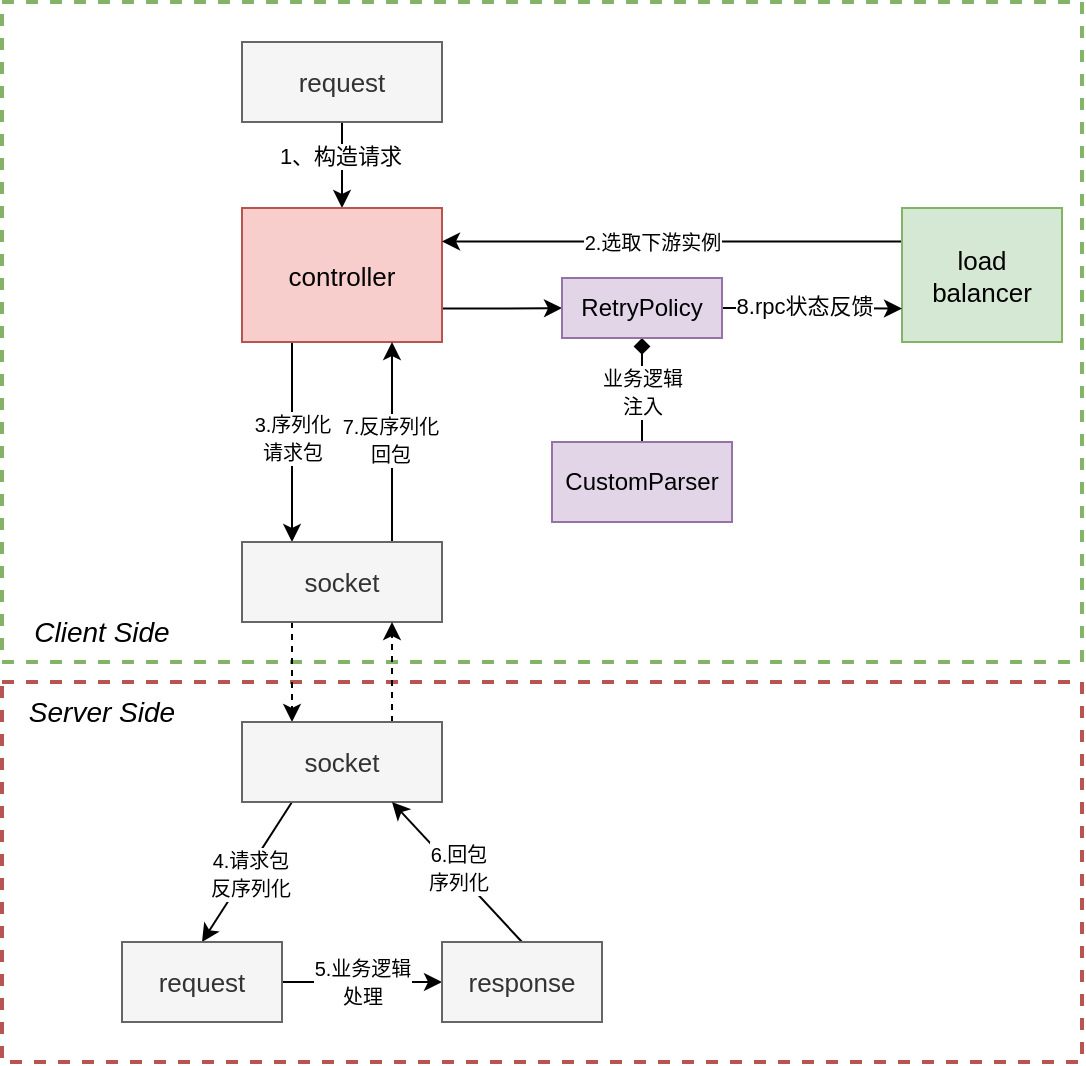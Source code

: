 <mxfile version="21.6.9" type="github" pages="2">
  <diagram name="第 1 页" id="UX-zpANu9l02L_2xd9A8">
    <mxGraphModel dx="954" dy="642" grid="1" gridSize="10" guides="1" tooltips="1" connect="1" arrows="1" fold="1" page="1" pageScale="1" pageWidth="827" pageHeight="1169" math="0" shadow="0">
      <root>
        <mxCell id="0" />
        <mxCell id="1" parent="0" />
        <mxCell id="RqWzHBCH_PlmUvWqNskz-40" value="" style="rounded=0;whiteSpace=wrap;html=1;fontSize=14;fillColor=none;dashed=1;strokeWidth=2;strokeColor=#82b366;" vertex="1" parent="1">
          <mxGeometry x="240" y="150" width="540" height="330" as="geometry" />
        </mxCell>
        <mxCell id="RqWzHBCH_PlmUvWqNskz-41" value="" style="rounded=0;whiteSpace=wrap;html=1;fontSize=14;fillColor=none;dashed=1;strokeWidth=2;strokeColor=#b85450;" vertex="1" parent="1">
          <mxGeometry x="240" y="490" width="540" height="190" as="geometry" />
        </mxCell>
        <mxCell id="RqWzHBCH_PlmUvWqNskz-42" value="" style="edgeStyle=orthogonalEdgeStyle;rounded=0;orthogonalLoop=1;jettySize=auto;html=1;" edge="1" parent="1" source="RqWzHBCH_PlmUvWqNskz-44" target="RqWzHBCH_PlmUvWqNskz-48">
          <mxGeometry relative="1" as="geometry" />
        </mxCell>
        <mxCell id="RqWzHBCH_PlmUvWqNskz-43" value="1、构造请求" style="edgeLabel;html=1;align=center;verticalAlign=middle;resizable=0;points=[];" vertex="1" connectable="0" parent="RqWzHBCH_PlmUvWqNskz-42">
          <mxGeometry x="-0.211" y="-1" relative="1" as="geometry">
            <mxPoint as="offset" />
          </mxGeometry>
        </mxCell>
        <mxCell id="RqWzHBCH_PlmUvWqNskz-44" value="&lt;font style=&quot;font-size: 13px;&quot;&gt;request&lt;/font&gt;" style="rounded=0;whiteSpace=wrap;html=1;fillColor=#f5f5f5;fontColor=#333333;strokeColor=#666666;" vertex="1" parent="1">
          <mxGeometry x="360" y="170" width="100" height="40" as="geometry" />
        </mxCell>
        <mxCell id="RqWzHBCH_PlmUvWqNskz-45" style="edgeStyle=orthogonalEdgeStyle;rounded=0;orthogonalLoop=1;jettySize=auto;html=1;exitX=0.25;exitY=1;exitDx=0;exitDy=0;entryX=0.25;entryY=0;entryDx=0;entryDy=0;" edge="1" parent="1" source="RqWzHBCH_PlmUvWqNskz-48" target="RqWzHBCH_PlmUvWqNskz-52">
          <mxGeometry relative="1" as="geometry" />
        </mxCell>
        <mxCell id="RqWzHBCH_PlmUvWqNskz-46" value="&lt;font style=&quot;font-size: 10px;&quot;&gt;3.序列化&lt;br&gt;请求包&lt;/font&gt;" style="edgeLabel;html=1;align=center;verticalAlign=middle;resizable=0;points=[];" vertex="1" connectable="0" parent="RqWzHBCH_PlmUvWqNskz-45">
          <mxGeometry x="-0.048" relative="1" as="geometry">
            <mxPoint as="offset" />
          </mxGeometry>
        </mxCell>
        <mxCell id="RqWzHBCH_PlmUvWqNskz-47" style="edgeStyle=orthogonalEdgeStyle;rounded=0;orthogonalLoop=1;jettySize=auto;html=1;exitX=1;exitY=0.75;exitDx=0;exitDy=0;entryX=0;entryY=0.5;entryDx=0;entryDy=0;" edge="1" parent="1" source="RqWzHBCH_PlmUvWqNskz-48" target="RqWzHBCH_PlmUvWqNskz-66">
          <mxGeometry relative="1" as="geometry" />
        </mxCell>
        <mxCell id="RqWzHBCH_PlmUvWqNskz-48" value="&lt;span style=&quot;font-size: 13px;&quot;&gt;controller&lt;br&gt;&lt;/span&gt;" style="rounded=0;whiteSpace=wrap;html=1;fillColor=#f8cecc;strokeColor=#b85450;" vertex="1" parent="1">
          <mxGeometry x="360" y="253" width="100" height="67" as="geometry" />
        </mxCell>
        <mxCell id="RqWzHBCH_PlmUvWqNskz-49" style="edgeStyle=orthogonalEdgeStyle;rounded=0;orthogonalLoop=1;jettySize=auto;html=1;exitX=0.75;exitY=0;exitDx=0;exitDy=0;entryX=0.75;entryY=1;entryDx=0;entryDy=0;" edge="1" parent="1" source="RqWzHBCH_PlmUvWqNskz-52" target="RqWzHBCH_PlmUvWqNskz-48">
          <mxGeometry relative="1" as="geometry" />
        </mxCell>
        <mxCell id="RqWzHBCH_PlmUvWqNskz-50" value="&lt;font style=&quot;font-size: 10px;&quot;&gt;7.反序列化&lt;br&gt;回包&lt;/font&gt;" style="edgeLabel;html=1;align=center;verticalAlign=middle;resizable=0;points=[];" vertex="1" connectable="0" parent="RqWzHBCH_PlmUvWqNskz-49">
          <mxGeometry x="0.035" y="1" relative="1" as="geometry">
            <mxPoint as="offset" />
          </mxGeometry>
        </mxCell>
        <mxCell id="RqWzHBCH_PlmUvWqNskz-51" style="edgeStyle=orthogonalEdgeStyle;rounded=0;orthogonalLoop=1;jettySize=auto;html=1;exitX=0.25;exitY=1;exitDx=0;exitDy=0;entryX=0.25;entryY=0;entryDx=0;entryDy=0;dashed=1;" edge="1" parent="1" source="RqWzHBCH_PlmUvWqNskz-52" target="RqWzHBCH_PlmUvWqNskz-57">
          <mxGeometry relative="1" as="geometry" />
        </mxCell>
        <mxCell id="RqWzHBCH_PlmUvWqNskz-52" value="&lt;span style=&quot;font-size: 13px;&quot;&gt;socket&lt;/span&gt;" style="rounded=0;whiteSpace=wrap;html=1;fillColor=#f5f5f5;fontColor=#333333;strokeColor=#666666;" vertex="1" parent="1">
          <mxGeometry x="360" y="420" width="100" height="40" as="geometry" />
        </mxCell>
        <mxCell id="RqWzHBCH_PlmUvWqNskz-53" value="&lt;i&gt;Client Side&lt;/i&gt;" style="text;html=1;strokeColor=none;fillColor=none;align=center;verticalAlign=middle;whiteSpace=wrap;rounded=0;dashed=1;strokeWidth=2;fontSize=14;" vertex="1" parent="1">
          <mxGeometry x="240" y="450" width="100" height="30" as="geometry" />
        </mxCell>
        <mxCell id="RqWzHBCH_PlmUvWqNskz-54" style="edgeStyle=orthogonalEdgeStyle;rounded=0;orthogonalLoop=1;jettySize=auto;html=1;exitX=0.75;exitY=0;exitDx=0;exitDy=0;entryX=0.75;entryY=1;entryDx=0;entryDy=0;dashed=1;" edge="1" parent="1" source="RqWzHBCH_PlmUvWqNskz-57" target="RqWzHBCH_PlmUvWqNskz-52">
          <mxGeometry relative="1" as="geometry" />
        </mxCell>
        <mxCell id="RqWzHBCH_PlmUvWqNskz-55" style="rounded=0;orthogonalLoop=1;jettySize=auto;html=1;exitX=0.25;exitY=1;exitDx=0;exitDy=0;entryX=0.5;entryY=0;entryDx=0;entryDy=0;" edge="1" parent="1" source="RqWzHBCH_PlmUvWqNskz-57" target="RqWzHBCH_PlmUvWqNskz-68">
          <mxGeometry relative="1" as="geometry" />
        </mxCell>
        <mxCell id="RqWzHBCH_PlmUvWqNskz-56" value="&lt;font style=&quot;font-size: 10px;&quot;&gt;4.请求包&lt;br&gt;反序列化&lt;br&gt;&lt;/font&gt;" style="edgeLabel;html=1;align=center;verticalAlign=middle;resizable=0;points=[];" vertex="1" connectable="0" parent="RqWzHBCH_PlmUvWqNskz-55">
          <mxGeometry x="-0.008" y="1" relative="1" as="geometry">
            <mxPoint as="offset" />
          </mxGeometry>
        </mxCell>
        <mxCell id="RqWzHBCH_PlmUvWqNskz-57" value="&lt;span style=&quot;font-size: 13px;&quot;&gt;socket&lt;/span&gt;" style="rounded=0;whiteSpace=wrap;html=1;fillColor=#f5f5f5;fontColor=#333333;strokeColor=#666666;" vertex="1" parent="1">
          <mxGeometry x="360" y="510" width="100" height="40" as="geometry" />
        </mxCell>
        <mxCell id="RqWzHBCH_PlmUvWqNskz-58" style="edgeStyle=orthogonalEdgeStyle;rounded=0;orthogonalLoop=1;jettySize=auto;html=1;exitX=0;exitY=0.25;exitDx=0;exitDy=0;entryX=1;entryY=0.25;entryDx=0;entryDy=0;" edge="1" parent="1" source="RqWzHBCH_PlmUvWqNskz-60" target="RqWzHBCH_PlmUvWqNskz-48">
          <mxGeometry relative="1" as="geometry" />
        </mxCell>
        <mxCell id="RqWzHBCH_PlmUvWqNskz-59" value="&lt;font style=&quot;font-size: 10px;&quot;&gt;2.选取下游实例&lt;/font&gt;" style="edgeLabel;html=1;align=center;verticalAlign=middle;resizable=0;points=[];" vertex="1" connectable="0" parent="RqWzHBCH_PlmUvWqNskz-58">
          <mxGeometry x="0.092" relative="1" as="geometry">
            <mxPoint as="offset" />
          </mxGeometry>
        </mxCell>
        <mxCell id="RqWzHBCH_PlmUvWqNskz-60" value="&lt;span style=&quot;font-size: 13px;&quot;&gt;load&lt;br&gt;balancer&lt;br&gt;&lt;/span&gt;" style="rounded=0;whiteSpace=wrap;html=1;fillColor=#d5e8d4;strokeColor=#82b366;" vertex="1" parent="1">
          <mxGeometry x="690" y="253" width="80" height="67" as="geometry" />
        </mxCell>
        <mxCell id="RqWzHBCH_PlmUvWqNskz-61" style="edgeStyle=orthogonalEdgeStyle;rounded=0;orthogonalLoop=1;jettySize=auto;html=1;exitX=0.5;exitY=0;exitDx=0;exitDy=0;entryX=0.5;entryY=1;entryDx=0;entryDy=0;endArrow=diamond;endFill=1;" edge="1" parent="1" source="RqWzHBCH_PlmUvWqNskz-63" target="RqWzHBCH_PlmUvWqNskz-66">
          <mxGeometry relative="1" as="geometry" />
        </mxCell>
        <mxCell id="RqWzHBCH_PlmUvWqNskz-62" value="&lt;font style=&quot;font-size: 10px;&quot;&gt;业务逻辑&lt;br&gt;注入&lt;/font&gt;" style="edgeLabel;html=1;align=center;verticalAlign=middle;resizable=0;points=[];" vertex="1" connectable="0" parent="RqWzHBCH_PlmUvWqNskz-61">
          <mxGeometry x="-0.04" relative="1" as="geometry">
            <mxPoint as="offset" />
          </mxGeometry>
        </mxCell>
        <mxCell id="RqWzHBCH_PlmUvWqNskz-63" value="&lt;font style=&quot;font-size: 12px;&quot;&gt;CustomParser&lt;/font&gt;" style="rounded=0;whiteSpace=wrap;html=1;fillColor=#e1d5e7;strokeColor=#9673a6;" vertex="1" parent="1">
          <mxGeometry x="515" y="370" width="90" height="40" as="geometry" />
        </mxCell>
        <mxCell id="RqWzHBCH_PlmUvWqNskz-64" style="edgeStyle=orthogonalEdgeStyle;rounded=0;orthogonalLoop=1;jettySize=auto;html=1;exitX=1;exitY=0.5;exitDx=0;exitDy=0;entryX=0;entryY=0.75;entryDx=0;entryDy=0;" edge="1" parent="1" source="RqWzHBCH_PlmUvWqNskz-66" target="RqWzHBCH_PlmUvWqNskz-60">
          <mxGeometry relative="1" as="geometry" />
        </mxCell>
        <mxCell id="RqWzHBCH_PlmUvWqNskz-65" value="8.rpc状态反馈" style="edgeLabel;html=1;align=center;verticalAlign=middle;resizable=0;points=[];" vertex="1" connectable="0" parent="RqWzHBCH_PlmUvWqNskz-64">
          <mxGeometry x="-0.101" y="1" relative="1" as="geometry">
            <mxPoint as="offset" />
          </mxGeometry>
        </mxCell>
        <mxCell id="RqWzHBCH_PlmUvWqNskz-66" value="&lt;font style=&quot;font-size: 12px;&quot;&gt;RetryPolicy&lt;/font&gt;" style="rounded=0;whiteSpace=wrap;html=1;fillColor=#e1d5e7;strokeColor=#9673a6;" vertex="1" parent="1">
          <mxGeometry x="520" y="288" width="80" height="30" as="geometry" />
        </mxCell>
        <mxCell id="RqWzHBCH_PlmUvWqNskz-67" value="&lt;font style=&quot;font-size: 10px;&quot;&gt;5.业务逻辑&lt;br&gt;处理&lt;/font&gt;" style="edgeStyle=orthogonalEdgeStyle;rounded=0;orthogonalLoop=1;jettySize=auto;html=1;exitX=1;exitY=0.5;exitDx=0;exitDy=0;" edge="1" parent="1" source="RqWzHBCH_PlmUvWqNskz-68" target="RqWzHBCH_PlmUvWqNskz-71">
          <mxGeometry relative="1" as="geometry" />
        </mxCell>
        <mxCell id="RqWzHBCH_PlmUvWqNskz-68" value="&lt;font style=&quot;font-size: 13px;&quot;&gt;request&lt;/font&gt;" style="rounded=0;whiteSpace=wrap;html=1;fillColor=#f5f5f5;fontColor=#333333;strokeColor=#666666;" vertex="1" parent="1">
          <mxGeometry x="300" y="620" width="80" height="40" as="geometry" />
        </mxCell>
        <mxCell id="RqWzHBCH_PlmUvWqNskz-69" style="rounded=0;orthogonalLoop=1;jettySize=auto;html=1;exitX=0.5;exitY=0;exitDx=0;exitDy=0;entryX=0.75;entryY=1;entryDx=0;entryDy=0;" edge="1" parent="1" source="RqWzHBCH_PlmUvWqNskz-71" target="RqWzHBCH_PlmUvWqNskz-57">
          <mxGeometry relative="1" as="geometry" />
        </mxCell>
        <mxCell id="RqWzHBCH_PlmUvWqNskz-70" value="&lt;font style=&quot;font-size: 10px;&quot;&gt;6.回包&lt;br&gt;序列化&lt;/font&gt;" style="edgeLabel;html=1;align=center;verticalAlign=middle;resizable=0;points=[];" vertex="1" connectable="0" parent="RqWzHBCH_PlmUvWqNskz-69">
          <mxGeometry x="0.037" y="-2" relative="1" as="geometry">
            <mxPoint as="offset" />
          </mxGeometry>
        </mxCell>
        <mxCell id="RqWzHBCH_PlmUvWqNskz-71" value="&lt;font style=&quot;font-size: 13px;&quot;&gt;response&lt;/font&gt;" style="rounded=0;whiteSpace=wrap;html=1;fillColor=#f5f5f5;fontColor=#333333;strokeColor=#666666;" vertex="1" parent="1">
          <mxGeometry x="460" y="620" width="80" height="40" as="geometry" />
        </mxCell>
        <mxCell id="RqWzHBCH_PlmUvWqNskz-72" value="&lt;i&gt;Server Side&lt;/i&gt;" style="text;html=1;strokeColor=none;fillColor=none;align=center;verticalAlign=middle;whiteSpace=wrap;rounded=0;dashed=1;strokeWidth=2;fontSize=14;" vertex="1" parent="1">
          <mxGeometry x="240" y="490" width="100" height="30" as="geometry" />
        </mxCell>
      </root>
    </mxGraphModel>
  </diagram>
  <diagram id="IFVJ6YLkmLErdK7zbpK5" name="第 2 页">
    <mxGraphModel dx="867" dy="584" grid="1" gridSize="10" guides="1" tooltips="1" connect="1" arrows="1" fold="1" page="1" pageScale="1" pageWidth="827" pageHeight="1169" math="0" shadow="0">
      <root>
        <mxCell id="0" />
        <mxCell id="1" parent="0" />
        <mxCell id="9dsMTAkPUT5nBHJXUEIt-1" value="" style="rounded=0;whiteSpace=wrap;html=1;fontSize=14;fillColor=none;dashed=1;strokeWidth=2;strokeColor=#82b366;" vertex="1" parent="1">
          <mxGeometry x="240" y="150" width="540" height="330" as="geometry" />
        </mxCell>
        <mxCell id="9dsMTAkPUT5nBHJXUEIt-2" value="" style="rounded=0;whiteSpace=wrap;html=1;fontSize=14;fillColor=none;dashed=1;strokeWidth=2;strokeColor=#b85450;" vertex="1" parent="1">
          <mxGeometry x="240" y="490" width="540" height="190" as="geometry" />
        </mxCell>
        <mxCell id="9dsMTAkPUT5nBHJXUEIt-3" value="" style="edgeStyle=orthogonalEdgeStyle;rounded=0;orthogonalLoop=1;jettySize=auto;html=1;" edge="1" parent="1" source="9dsMTAkPUT5nBHJXUEIt-5" target="9dsMTAkPUT5nBHJXUEIt-9">
          <mxGeometry relative="1" as="geometry" />
        </mxCell>
        <mxCell id="9dsMTAkPUT5nBHJXUEIt-4" value="1、构造请求" style="edgeLabel;html=1;align=center;verticalAlign=middle;resizable=0;points=[];" vertex="1" connectable="0" parent="9dsMTAkPUT5nBHJXUEIt-3">
          <mxGeometry x="-0.211" y="-1" relative="1" as="geometry">
            <mxPoint as="offset" />
          </mxGeometry>
        </mxCell>
        <mxCell id="9dsMTAkPUT5nBHJXUEIt-5" value="&lt;font style=&quot;font-size: 13px;&quot;&gt;request&lt;/font&gt;" style="rounded=0;whiteSpace=wrap;html=1;fillColor=#f5f5f5;fontColor=#333333;strokeColor=#666666;" vertex="1" parent="1">
          <mxGeometry x="360" y="170" width="100" height="40" as="geometry" />
        </mxCell>
        <mxCell id="9dsMTAkPUT5nBHJXUEIt-6" style="edgeStyle=orthogonalEdgeStyle;rounded=0;orthogonalLoop=1;jettySize=auto;html=1;exitX=0.25;exitY=1;exitDx=0;exitDy=0;entryX=0.25;entryY=0;entryDx=0;entryDy=0;" edge="1" parent="1" source="9dsMTAkPUT5nBHJXUEIt-9" target="9dsMTAkPUT5nBHJXUEIt-13">
          <mxGeometry relative="1" as="geometry" />
        </mxCell>
        <mxCell id="9dsMTAkPUT5nBHJXUEIt-7" value="&lt;font style=&quot;font-size: 10px;&quot;&gt;3.序列化&lt;br&gt;请求包&lt;/font&gt;" style="edgeLabel;html=1;align=center;verticalAlign=middle;resizable=0;points=[];" vertex="1" connectable="0" parent="9dsMTAkPUT5nBHJXUEIt-6">
          <mxGeometry x="-0.048" relative="1" as="geometry">
            <mxPoint as="offset" />
          </mxGeometry>
        </mxCell>
        <mxCell id="9dsMTAkPUT5nBHJXUEIt-9" value="&lt;span style=&quot;font-size: 13px;&quot;&gt;controller&lt;br&gt;&lt;/span&gt;" style="rounded=0;whiteSpace=wrap;html=1;fillColor=#f8cecc;strokeColor=#b85450;" vertex="1" parent="1">
          <mxGeometry x="360" y="253" width="100" height="67" as="geometry" />
        </mxCell>
        <mxCell id="9dsMTAkPUT5nBHJXUEIt-10" style="edgeStyle=orthogonalEdgeStyle;rounded=0;orthogonalLoop=1;jettySize=auto;html=1;exitX=0.75;exitY=0;exitDx=0;exitDy=0;entryX=0.75;entryY=1;entryDx=0;entryDy=0;" edge="1" parent="1" source="9dsMTAkPUT5nBHJXUEIt-13" target="9dsMTAkPUT5nBHJXUEIt-9">
          <mxGeometry relative="1" as="geometry" />
        </mxCell>
        <mxCell id="9dsMTAkPUT5nBHJXUEIt-11" value="&lt;font style=&quot;font-size: 10px;&quot;&gt;7.反序列化&lt;br&gt;回包&lt;/font&gt;" style="edgeLabel;html=1;align=center;verticalAlign=middle;resizable=0;points=[];" vertex="1" connectable="0" parent="9dsMTAkPUT5nBHJXUEIt-10">
          <mxGeometry x="0.035" y="1" relative="1" as="geometry">
            <mxPoint as="offset" />
          </mxGeometry>
        </mxCell>
        <mxCell id="9dsMTAkPUT5nBHJXUEIt-12" style="edgeStyle=orthogonalEdgeStyle;rounded=0;orthogonalLoop=1;jettySize=auto;html=1;exitX=0.25;exitY=1;exitDx=0;exitDy=0;entryX=0.25;entryY=0;entryDx=0;entryDy=0;dashed=1;" edge="1" parent="1" source="9dsMTAkPUT5nBHJXUEIt-13" target="9dsMTAkPUT5nBHJXUEIt-18">
          <mxGeometry relative="1" as="geometry" />
        </mxCell>
        <mxCell id="9dsMTAkPUT5nBHJXUEIt-13" value="&lt;span style=&quot;font-size: 13px;&quot;&gt;socket&lt;/span&gt;" style="rounded=0;whiteSpace=wrap;html=1;fillColor=#f5f5f5;fontColor=#333333;strokeColor=#666666;" vertex="1" parent="1">
          <mxGeometry x="360" y="420" width="100" height="40" as="geometry" />
        </mxCell>
        <mxCell id="9dsMTAkPUT5nBHJXUEIt-14" value="&lt;i&gt;Client Side&lt;/i&gt;" style="text;html=1;strokeColor=none;fillColor=none;align=center;verticalAlign=middle;whiteSpace=wrap;rounded=0;dashed=1;strokeWidth=2;fontSize=14;" vertex="1" parent="1">
          <mxGeometry x="240" y="450" width="100" height="30" as="geometry" />
        </mxCell>
        <mxCell id="9dsMTAkPUT5nBHJXUEIt-15" style="edgeStyle=orthogonalEdgeStyle;rounded=0;orthogonalLoop=1;jettySize=auto;html=1;exitX=0.75;exitY=0;exitDx=0;exitDy=0;entryX=0.75;entryY=1;entryDx=0;entryDy=0;dashed=1;" edge="1" parent="1" source="9dsMTAkPUT5nBHJXUEIt-18" target="9dsMTAkPUT5nBHJXUEIt-13">
          <mxGeometry relative="1" as="geometry" />
        </mxCell>
        <mxCell id="9dsMTAkPUT5nBHJXUEIt-16" style="rounded=0;orthogonalLoop=1;jettySize=auto;html=1;exitX=0.25;exitY=1;exitDx=0;exitDy=0;entryX=0.5;entryY=0;entryDx=0;entryDy=0;" edge="1" parent="1" source="9dsMTAkPUT5nBHJXUEIt-18" target="9dsMTAkPUT5nBHJXUEIt-29">
          <mxGeometry relative="1" as="geometry" />
        </mxCell>
        <mxCell id="9dsMTAkPUT5nBHJXUEIt-17" value="&lt;font style=&quot;font-size: 10px;&quot;&gt;4.请求包&lt;br&gt;反序列化&lt;br&gt;&lt;/font&gt;" style="edgeLabel;html=1;align=center;verticalAlign=middle;resizable=0;points=[];" vertex="1" connectable="0" parent="9dsMTAkPUT5nBHJXUEIt-16">
          <mxGeometry x="-0.008" y="1" relative="1" as="geometry">
            <mxPoint as="offset" />
          </mxGeometry>
        </mxCell>
        <mxCell id="9dsMTAkPUT5nBHJXUEIt-18" value="&lt;span style=&quot;font-size: 13px;&quot;&gt;socket&lt;/span&gt;" style="rounded=0;whiteSpace=wrap;html=1;fillColor=#f5f5f5;fontColor=#333333;strokeColor=#666666;" vertex="1" parent="1">
          <mxGeometry x="360" y="510" width="100" height="40" as="geometry" />
        </mxCell>
        <mxCell id="9dsMTAkPUT5nBHJXUEIt-19" style="edgeStyle=orthogonalEdgeStyle;rounded=0;orthogonalLoop=1;jettySize=auto;html=1;exitX=0;exitY=0.25;exitDx=0;exitDy=0;entryX=1;entryY=0.25;entryDx=0;entryDy=0;" edge="1" parent="1" source="9dsMTAkPUT5nBHJXUEIt-21" target="9dsMTAkPUT5nBHJXUEIt-9">
          <mxGeometry relative="1" as="geometry" />
        </mxCell>
        <mxCell id="9dsMTAkPUT5nBHJXUEIt-20" value="&lt;font size=&quot;1&quot; style=&quot;&quot;&gt;&lt;b style=&quot;font-size: 11px;&quot;&gt;2.选取下游实例&lt;/b&gt;&lt;/font&gt;" style="edgeLabel;html=1;align=center;verticalAlign=middle;resizable=0;points=[];" vertex="1" connectable="0" parent="9dsMTAkPUT5nBHJXUEIt-19">
          <mxGeometry x="0.092" relative="1" as="geometry">
            <mxPoint as="offset" />
          </mxGeometry>
        </mxCell>
        <mxCell id="9dsMTAkPUT5nBHJXUEIt-21" value="&lt;span style=&quot;font-size: 13px;&quot;&gt;load&lt;br&gt;balancer&lt;br&gt;&lt;/span&gt;" style="rounded=0;whiteSpace=wrap;html=1;fillColor=#d5e8d4;strokeColor=#82b366;" vertex="1" parent="1">
          <mxGeometry x="690" y="253" width="80" height="67" as="geometry" />
        </mxCell>
        <mxCell id="9dsMTAkPUT5nBHJXUEIt-25" style="edgeStyle=orthogonalEdgeStyle;rounded=0;orthogonalLoop=1;jettySize=auto;html=1;entryX=0;entryY=0.75;entryDx=0;entryDy=0;exitX=1;exitY=0.75;exitDx=0;exitDy=0;" edge="1" parent="1" source="9dsMTAkPUT5nBHJXUEIt-9" target="9dsMTAkPUT5nBHJXUEIt-21">
          <mxGeometry relative="1" as="geometry">
            <mxPoint x="600" y="303" as="sourcePoint" />
          </mxGeometry>
        </mxCell>
        <mxCell id="9dsMTAkPUT5nBHJXUEIt-26" value="&lt;b&gt;8.rpc状态反馈&lt;/b&gt;" style="edgeLabel;html=1;align=center;verticalAlign=middle;resizable=0;points=[];" vertex="1" connectable="0" parent="9dsMTAkPUT5nBHJXUEIt-25">
          <mxGeometry x="-0.101" y="1" relative="1" as="geometry">
            <mxPoint as="offset" />
          </mxGeometry>
        </mxCell>
        <mxCell id="9dsMTAkPUT5nBHJXUEIt-28" value="&lt;font style=&quot;font-size: 10px;&quot;&gt;5.业务逻辑&lt;br&gt;处理&lt;/font&gt;" style="edgeStyle=orthogonalEdgeStyle;rounded=0;orthogonalLoop=1;jettySize=auto;html=1;exitX=1;exitY=0.5;exitDx=0;exitDy=0;" edge="1" parent="1" source="9dsMTAkPUT5nBHJXUEIt-29" target="9dsMTAkPUT5nBHJXUEIt-32">
          <mxGeometry relative="1" as="geometry" />
        </mxCell>
        <mxCell id="9dsMTAkPUT5nBHJXUEIt-29" value="&lt;font style=&quot;font-size: 13px;&quot;&gt;request&lt;/font&gt;" style="rounded=0;whiteSpace=wrap;html=1;fillColor=#f5f5f5;fontColor=#333333;strokeColor=#666666;" vertex="1" parent="1">
          <mxGeometry x="300" y="620" width="80" height="40" as="geometry" />
        </mxCell>
        <mxCell id="9dsMTAkPUT5nBHJXUEIt-30" style="rounded=0;orthogonalLoop=1;jettySize=auto;html=1;exitX=0.5;exitY=0;exitDx=0;exitDy=0;entryX=0.75;entryY=1;entryDx=0;entryDy=0;" edge="1" parent="1" source="9dsMTAkPUT5nBHJXUEIt-32" target="9dsMTAkPUT5nBHJXUEIt-18">
          <mxGeometry relative="1" as="geometry" />
        </mxCell>
        <mxCell id="9dsMTAkPUT5nBHJXUEIt-31" value="&lt;font style=&quot;font-size: 10px;&quot;&gt;6.回包&lt;br&gt;序列化&lt;/font&gt;" style="edgeLabel;html=1;align=center;verticalAlign=middle;resizable=0;points=[];" vertex="1" connectable="0" parent="9dsMTAkPUT5nBHJXUEIt-30">
          <mxGeometry x="0.037" y="-2" relative="1" as="geometry">
            <mxPoint as="offset" />
          </mxGeometry>
        </mxCell>
        <mxCell id="9dsMTAkPUT5nBHJXUEIt-32" value="&lt;font style=&quot;font-size: 13px;&quot;&gt;response&lt;/font&gt;" style="rounded=0;whiteSpace=wrap;html=1;fillColor=#f5f5f5;fontColor=#333333;strokeColor=#666666;" vertex="1" parent="1">
          <mxGeometry x="460" y="620" width="80" height="40" as="geometry" />
        </mxCell>
        <mxCell id="9dsMTAkPUT5nBHJXUEIt-33" value="&lt;i&gt;Server Side&lt;/i&gt;" style="text;html=1;strokeColor=none;fillColor=none;align=center;verticalAlign=middle;whiteSpace=wrap;rounded=0;dashed=1;strokeWidth=2;fontSize=14;" vertex="1" parent="1">
          <mxGeometry x="240" y="490" width="100" height="30" as="geometry" />
        </mxCell>
      </root>
    </mxGraphModel>
  </diagram>
</mxfile>
